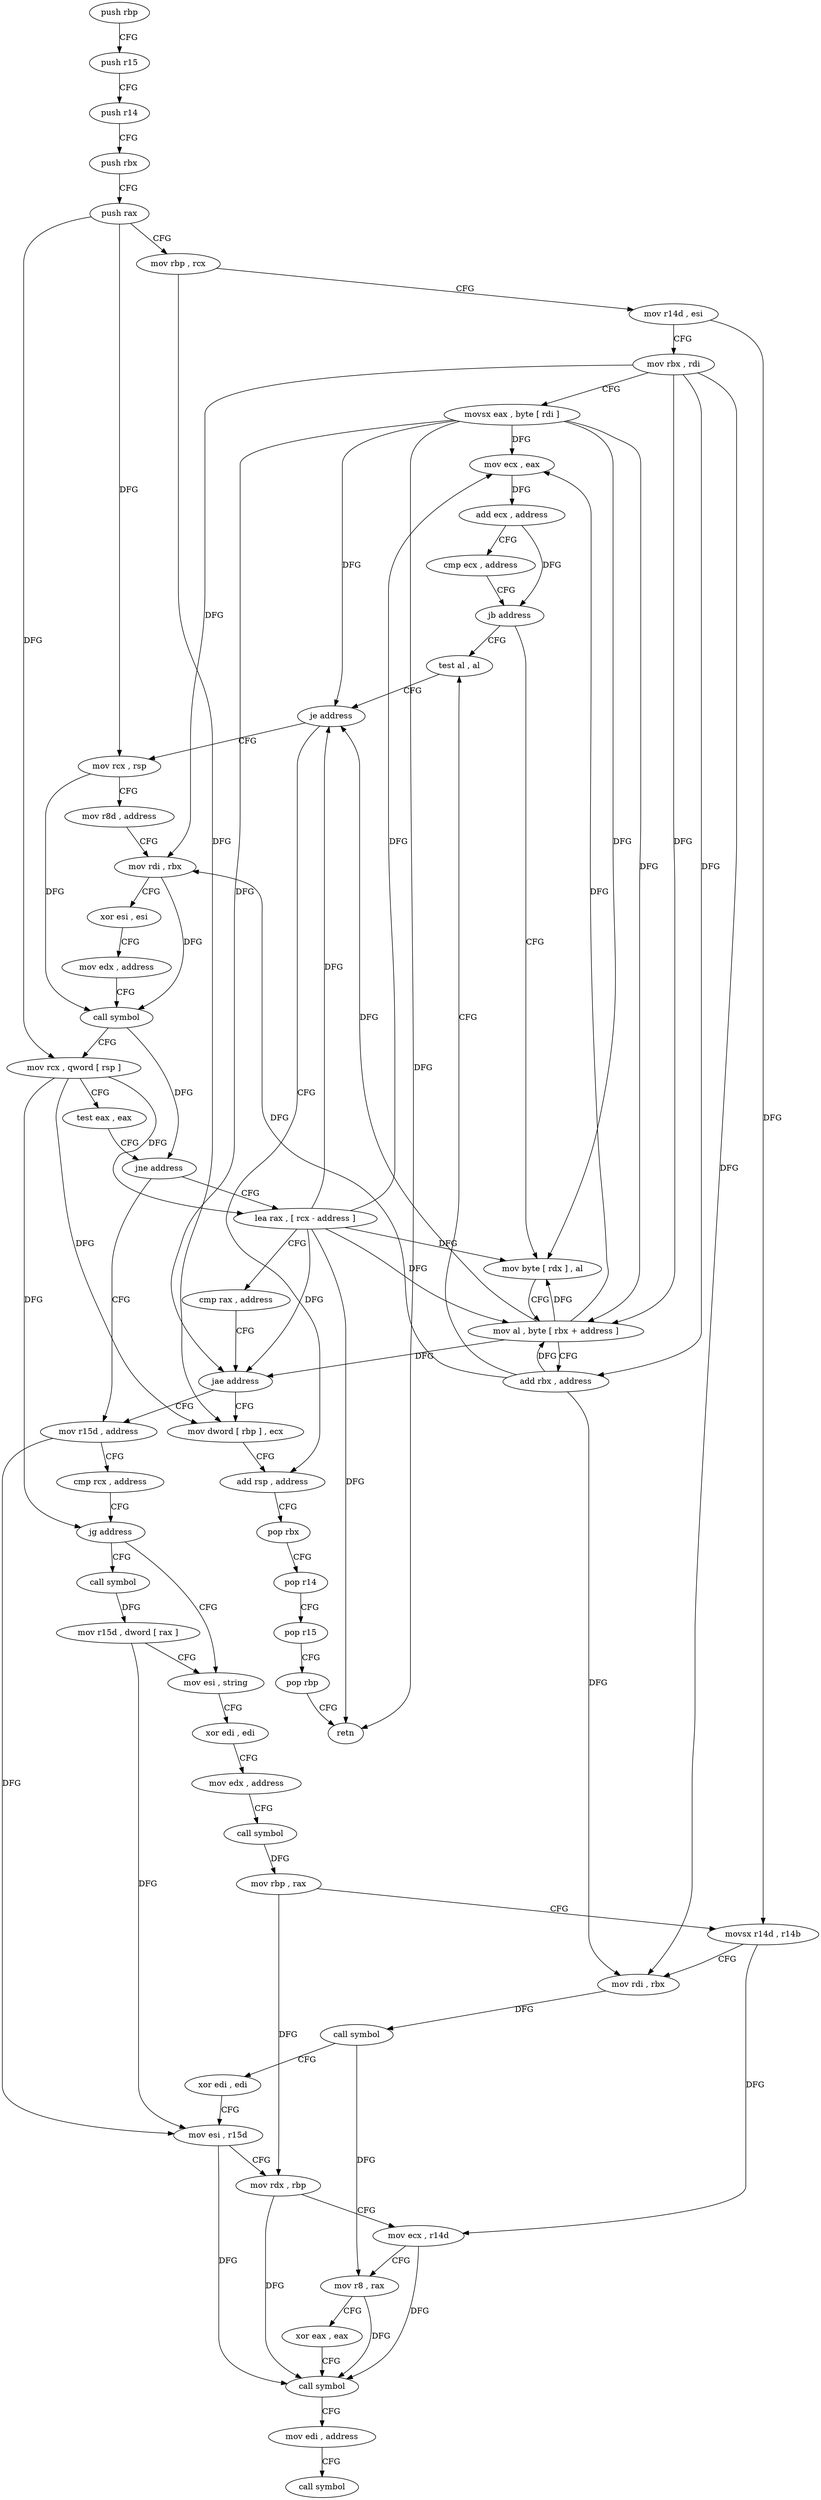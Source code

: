 digraph "func" {
"4203696" [label = "push rbp" ]
"4203697" [label = "push r15" ]
"4203699" [label = "push r14" ]
"4203701" [label = "push rbx" ]
"4203702" [label = "push rax" ]
"4203703" [label = "mov rbp , rcx" ]
"4203706" [label = "mov r14d , esi" ]
"4203709" [label = "mov rbx , rdi" ]
"4203712" [label = "movsx eax , byte [ rdi ]" ]
"4203715" [label = "mov ecx , eax" ]
"4203717" [label = "add ecx , address" ]
"4203720" [label = "cmp ecx , address" ]
"4203723" [label = "jb address" ]
"4203734" [label = "test al , al" ]
"4203725" [label = "mov byte [ rdx ] , al" ]
"4203736" [label = "je address" ]
"4203785" [label = "add rsp , address" ]
"4203738" [label = "mov rcx , rsp" ]
"4203727" [label = "mov al , byte [ rbx + address ]" ]
"4203730" [label = "add rbx , address" ]
"4203789" [label = "pop rbx" ]
"4203790" [label = "pop r14" ]
"4203792" [label = "pop r15" ]
"4203794" [label = "pop rbp" ]
"4203795" [label = "retn" ]
"4203741" [label = "mov r8d , address" ]
"4203747" [label = "mov rdi , rbx" ]
"4203750" [label = "xor esi , esi" ]
"4203752" [label = "mov edx , address" ]
"4203757" [label = "call symbol" ]
"4203762" [label = "mov rcx , qword [ rsp ]" ]
"4203766" [label = "test eax , eax" ]
"4203768" [label = "jne address" ]
"4203796" [label = "mov r15d , address" ]
"4203770" [label = "lea rax , [ rcx - address ]" ]
"4203802" [label = "cmp rcx , address" ]
"4203809" [label = "jg address" ]
"4203819" [label = "mov esi , string" ]
"4203811" [label = "call symbol" ]
"4203774" [label = "cmp rax , address" ]
"4203780" [label = "jae address" ]
"4203782" [label = "mov dword [ rbp ] , ecx" ]
"4203824" [label = "xor edi , edi" ]
"4203826" [label = "mov edx , address" ]
"4203831" [label = "call symbol" ]
"4203836" [label = "mov rbp , rax" ]
"4203839" [label = "movsx r14d , r14b" ]
"4203843" [label = "mov rdi , rbx" ]
"4203846" [label = "call symbol" ]
"4203851" [label = "xor edi , edi" ]
"4203853" [label = "mov esi , r15d" ]
"4203856" [label = "mov rdx , rbp" ]
"4203859" [label = "mov ecx , r14d" ]
"4203862" [label = "mov r8 , rax" ]
"4203865" [label = "xor eax , eax" ]
"4203867" [label = "call symbol" ]
"4203872" [label = "mov edi , address" ]
"4203877" [label = "call symbol" ]
"4203816" [label = "mov r15d , dword [ rax ]" ]
"4203696" -> "4203697" [ label = "CFG" ]
"4203697" -> "4203699" [ label = "CFG" ]
"4203699" -> "4203701" [ label = "CFG" ]
"4203701" -> "4203702" [ label = "CFG" ]
"4203702" -> "4203703" [ label = "CFG" ]
"4203702" -> "4203762" [ label = "DFG" ]
"4203702" -> "4203738" [ label = "DFG" ]
"4203703" -> "4203706" [ label = "CFG" ]
"4203703" -> "4203782" [ label = "DFG" ]
"4203706" -> "4203709" [ label = "CFG" ]
"4203706" -> "4203839" [ label = "DFG" ]
"4203709" -> "4203712" [ label = "CFG" ]
"4203709" -> "4203727" [ label = "DFG" ]
"4203709" -> "4203730" [ label = "DFG" ]
"4203709" -> "4203747" [ label = "DFG" ]
"4203709" -> "4203843" [ label = "DFG" ]
"4203712" -> "4203715" [ label = "DFG" ]
"4203712" -> "4203736" [ label = "DFG" ]
"4203712" -> "4203725" [ label = "DFG" ]
"4203712" -> "4203727" [ label = "DFG" ]
"4203712" -> "4203795" [ label = "DFG" ]
"4203712" -> "4203780" [ label = "DFG" ]
"4203715" -> "4203717" [ label = "DFG" ]
"4203717" -> "4203720" [ label = "CFG" ]
"4203717" -> "4203723" [ label = "DFG" ]
"4203720" -> "4203723" [ label = "CFG" ]
"4203723" -> "4203734" [ label = "CFG" ]
"4203723" -> "4203725" [ label = "CFG" ]
"4203734" -> "4203736" [ label = "CFG" ]
"4203725" -> "4203727" [ label = "CFG" ]
"4203736" -> "4203785" [ label = "CFG" ]
"4203736" -> "4203738" [ label = "CFG" ]
"4203785" -> "4203789" [ label = "CFG" ]
"4203738" -> "4203741" [ label = "CFG" ]
"4203738" -> "4203757" [ label = "DFG" ]
"4203727" -> "4203730" [ label = "CFG" ]
"4203727" -> "4203715" [ label = "DFG" ]
"4203727" -> "4203736" [ label = "DFG" ]
"4203727" -> "4203725" [ label = "DFG" ]
"4203727" -> "4203780" [ label = "DFG" ]
"4203730" -> "4203734" [ label = "CFG" ]
"4203730" -> "4203727" [ label = "DFG" ]
"4203730" -> "4203747" [ label = "DFG" ]
"4203730" -> "4203843" [ label = "DFG" ]
"4203789" -> "4203790" [ label = "CFG" ]
"4203790" -> "4203792" [ label = "CFG" ]
"4203792" -> "4203794" [ label = "CFG" ]
"4203794" -> "4203795" [ label = "CFG" ]
"4203741" -> "4203747" [ label = "CFG" ]
"4203747" -> "4203750" [ label = "CFG" ]
"4203747" -> "4203757" [ label = "DFG" ]
"4203750" -> "4203752" [ label = "CFG" ]
"4203752" -> "4203757" [ label = "CFG" ]
"4203757" -> "4203762" [ label = "CFG" ]
"4203757" -> "4203768" [ label = "DFG" ]
"4203762" -> "4203766" [ label = "CFG" ]
"4203762" -> "4203809" [ label = "DFG" ]
"4203762" -> "4203770" [ label = "DFG" ]
"4203762" -> "4203782" [ label = "DFG" ]
"4203766" -> "4203768" [ label = "CFG" ]
"4203768" -> "4203796" [ label = "CFG" ]
"4203768" -> "4203770" [ label = "CFG" ]
"4203796" -> "4203802" [ label = "CFG" ]
"4203796" -> "4203853" [ label = "DFG" ]
"4203770" -> "4203774" [ label = "CFG" ]
"4203770" -> "4203715" [ label = "DFG" ]
"4203770" -> "4203736" [ label = "DFG" ]
"4203770" -> "4203725" [ label = "DFG" ]
"4203770" -> "4203727" [ label = "DFG" ]
"4203770" -> "4203795" [ label = "DFG" ]
"4203770" -> "4203780" [ label = "DFG" ]
"4203802" -> "4203809" [ label = "CFG" ]
"4203809" -> "4203819" [ label = "CFG" ]
"4203809" -> "4203811" [ label = "CFG" ]
"4203819" -> "4203824" [ label = "CFG" ]
"4203811" -> "4203816" [ label = "DFG" ]
"4203774" -> "4203780" [ label = "CFG" ]
"4203780" -> "4203796" [ label = "CFG" ]
"4203780" -> "4203782" [ label = "CFG" ]
"4203782" -> "4203785" [ label = "CFG" ]
"4203824" -> "4203826" [ label = "CFG" ]
"4203826" -> "4203831" [ label = "CFG" ]
"4203831" -> "4203836" [ label = "DFG" ]
"4203836" -> "4203839" [ label = "CFG" ]
"4203836" -> "4203856" [ label = "DFG" ]
"4203839" -> "4203843" [ label = "CFG" ]
"4203839" -> "4203859" [ label = "DFG" ]
"4203843" -> "4203846" [ label = "DFG" ]
"4203846" -> "4203851" [ label = "CFG" ]
"4203846" -> "4203862" [ label = "DFG" ]
"4203851" -> "4203853" [ label = "CFG" ]
"4203853" -> "4203856" [ label = "CFG" ]
"4203853" -> "4203867" [ label = "DFG" ]
"4203856" -> "4203859" [ label = "CFG" ]
"4203856" -> "4203867" [ label = "DFG" ]
"4203859" -> "4203862" [ label = "CFG" ]
"4203859" -> "4203867" [ label = "DFG" ]
"4203862" -> "4203865" [ label = "CFG" ]
"4203862" -> "4203867" [ label = "DFG" ]
"4203865" -> "4203867" [ label = "CFG" ]
"4203867" -> "4203872" [ label = "CFG" ]
"4203872" -> "4203877" [ label = "CFG" ]
"4203816" -> "4203819" [ label = "CFG" ]
"4203816" -> "4203853" [ label = "DFG" ]
}
